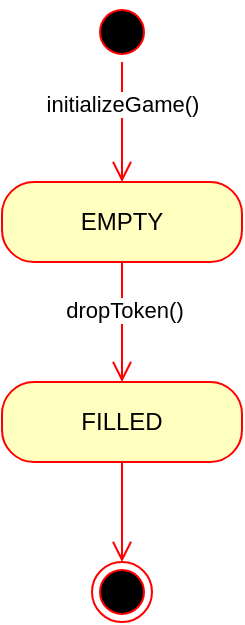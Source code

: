 <mxfile version="26.1.0">
  <diagram name="Page-1" id="WA_RqFTsVogBVC4ZlaYY">
    <mxGraphModel dx="309" dy="311" grid="1" gridSize="10" guides="1" tooltips="1" connect="1" arrows="1" fold="1" page="1" pageScale="1" pageWidth="850" pageHeight="1100" math="0" shadow="0">
      <root>
        <mxCell id="0" />
        <mxCell id="1" parent="0" />
        <mxCell id="-5HwlrBw0nv6hRS2BXrq-1" value="" style="ellipse;html=1;shape=startState;fillColor=#000000;strokeColor=#ff0000;" vertex="1" parent="1">
          <mxGeometry x="300" y="150" width="30" height="30" as="geometry" />
        </mxCell>
        <mxCell id="-5HwlrBw0nv6hRS2BXrq-2" value="" style="edgeStyle=orthogonalEdgeStyle;html=1;verticalAlign=bottom;endArrow=open;endSize=8;strokeColor=#ff0000;rounded=0;" edge="1" source="-5HwlrBw0nv6hRS2BXrq-1" parent="1" target="-5HwlrBw0nv6hRS2BXrq-4">
          <mxGeometry relative="1" as="geometry">
            <mxPoint x="315" y="240" as="targetPoint" />
          </mxGeometry>
        </mxCell>
        <mxCell id="-5HwlrBw0nv6hRS2BXrq-8" value="initializeGame()" style="edgeLabel;html=1;align=center;verticalAlign=middle;resizable=0;points=[];" vertex="1" connectable="0" parent="-5HwlrBw0nv6hRS2BXrq-2">
          <mxGeometry x="-0.324" relative="1" as="geometry">
            <mxPoint as="offset" />
          </mxGeometry>
        </mxCell>
        <mxCell id="-5HwlrBw0nv6hRS2BXrq-3" value="" style="ellipse;html=1;shape=endState;fillColor=#000000;strokeColor=#ff0000;" vertex="1" parent="1">
          <mxGeometry x="300" y="430" width="30" height="30" as="geometry" />
        </mxCell>
        <mxCell id="-5HwlrBw0nv6hRS2BXrq-4" value="EMPTY" style="rounded=1;whiteSpace=wrap;html=1;arcSize=40;fontColor=#000000;fillColor=#ffffc0;strokeColor=#ff0000;" vertex="1" parent="1">
          <mxGeometry x="255" y="240" width="120" height="40" as="geometry" />
        </mxCell>
        <mxCell id="-5HwlrBw0nv6hRS2BXrq-5" value="" style="edgeStyle=orthogonalEdgeStyle;html=1;verticalAlign=bottom;endArrow=open;endSize=8;strokeColor=#ff0000;rounded=0;" edge="1" source="-5HwlrBw0nv6hRS2BXrq-4" parent="1" target="-5HwlrBw0nv6hRS2BXrq-6">
          <mxGeometry relative="1" as="geometry">
            <mxPoint x="315" y="320" as="targetPoint" />
          </mxGeometry>
        </mxCell>
        <mxCell id="-5HwlrBw0nv6hRS2BXrq-9" value="dropToken()" style="edgeLabel;html=1;align=center;verticalAlign=middle;resizable=0;points=[];" vertex="1" connectable="0" parent="-5HwlrBw0nv6hRS2BXrq-5">
          <mxGeometry x="-0.2" y="1" relative="1" as="geometry">
            <mxPoint as="offset" />
          </mxGeometry>
        </mxCell>
        <mxCell id="-5HwlrBw0nv6hRS2BXrq-6" value="FILLED" style="rounded=1;whiteSpace=wrap;html=1;arcSize=40;fontColor=#000000;fillColor=#ffffc0;strokeColor=#ff0000;" vertex="1" parent="1">
          <mxGeometry x="255" y="340" width="120" height="40" as="geometry" />
        </mxCell>
        <mxCell id="-5HwlrBw0nv6hRS2BXrq-7" value="" style="edgeStyle=orthogonalEdgeStyle;html=1;verticalAlign=bottom;endArrow=open;endSize=8;strokeColor=#ff0000;rounded=0;" edge="1" source="-5HwlrBw0nv6hRS2BXrq-6" parent="1" target="-5HwlrBw0nv6hRS2BXrq-3">
          <mxGeometry relative="1" as="geometry">
            <mxPoint x="315" y="400" as="targetPoint" />
          </mxGeometry>
        </mxCell>
      </root>
    </mxGraphModel>
  </diagram>
</mxfile>
